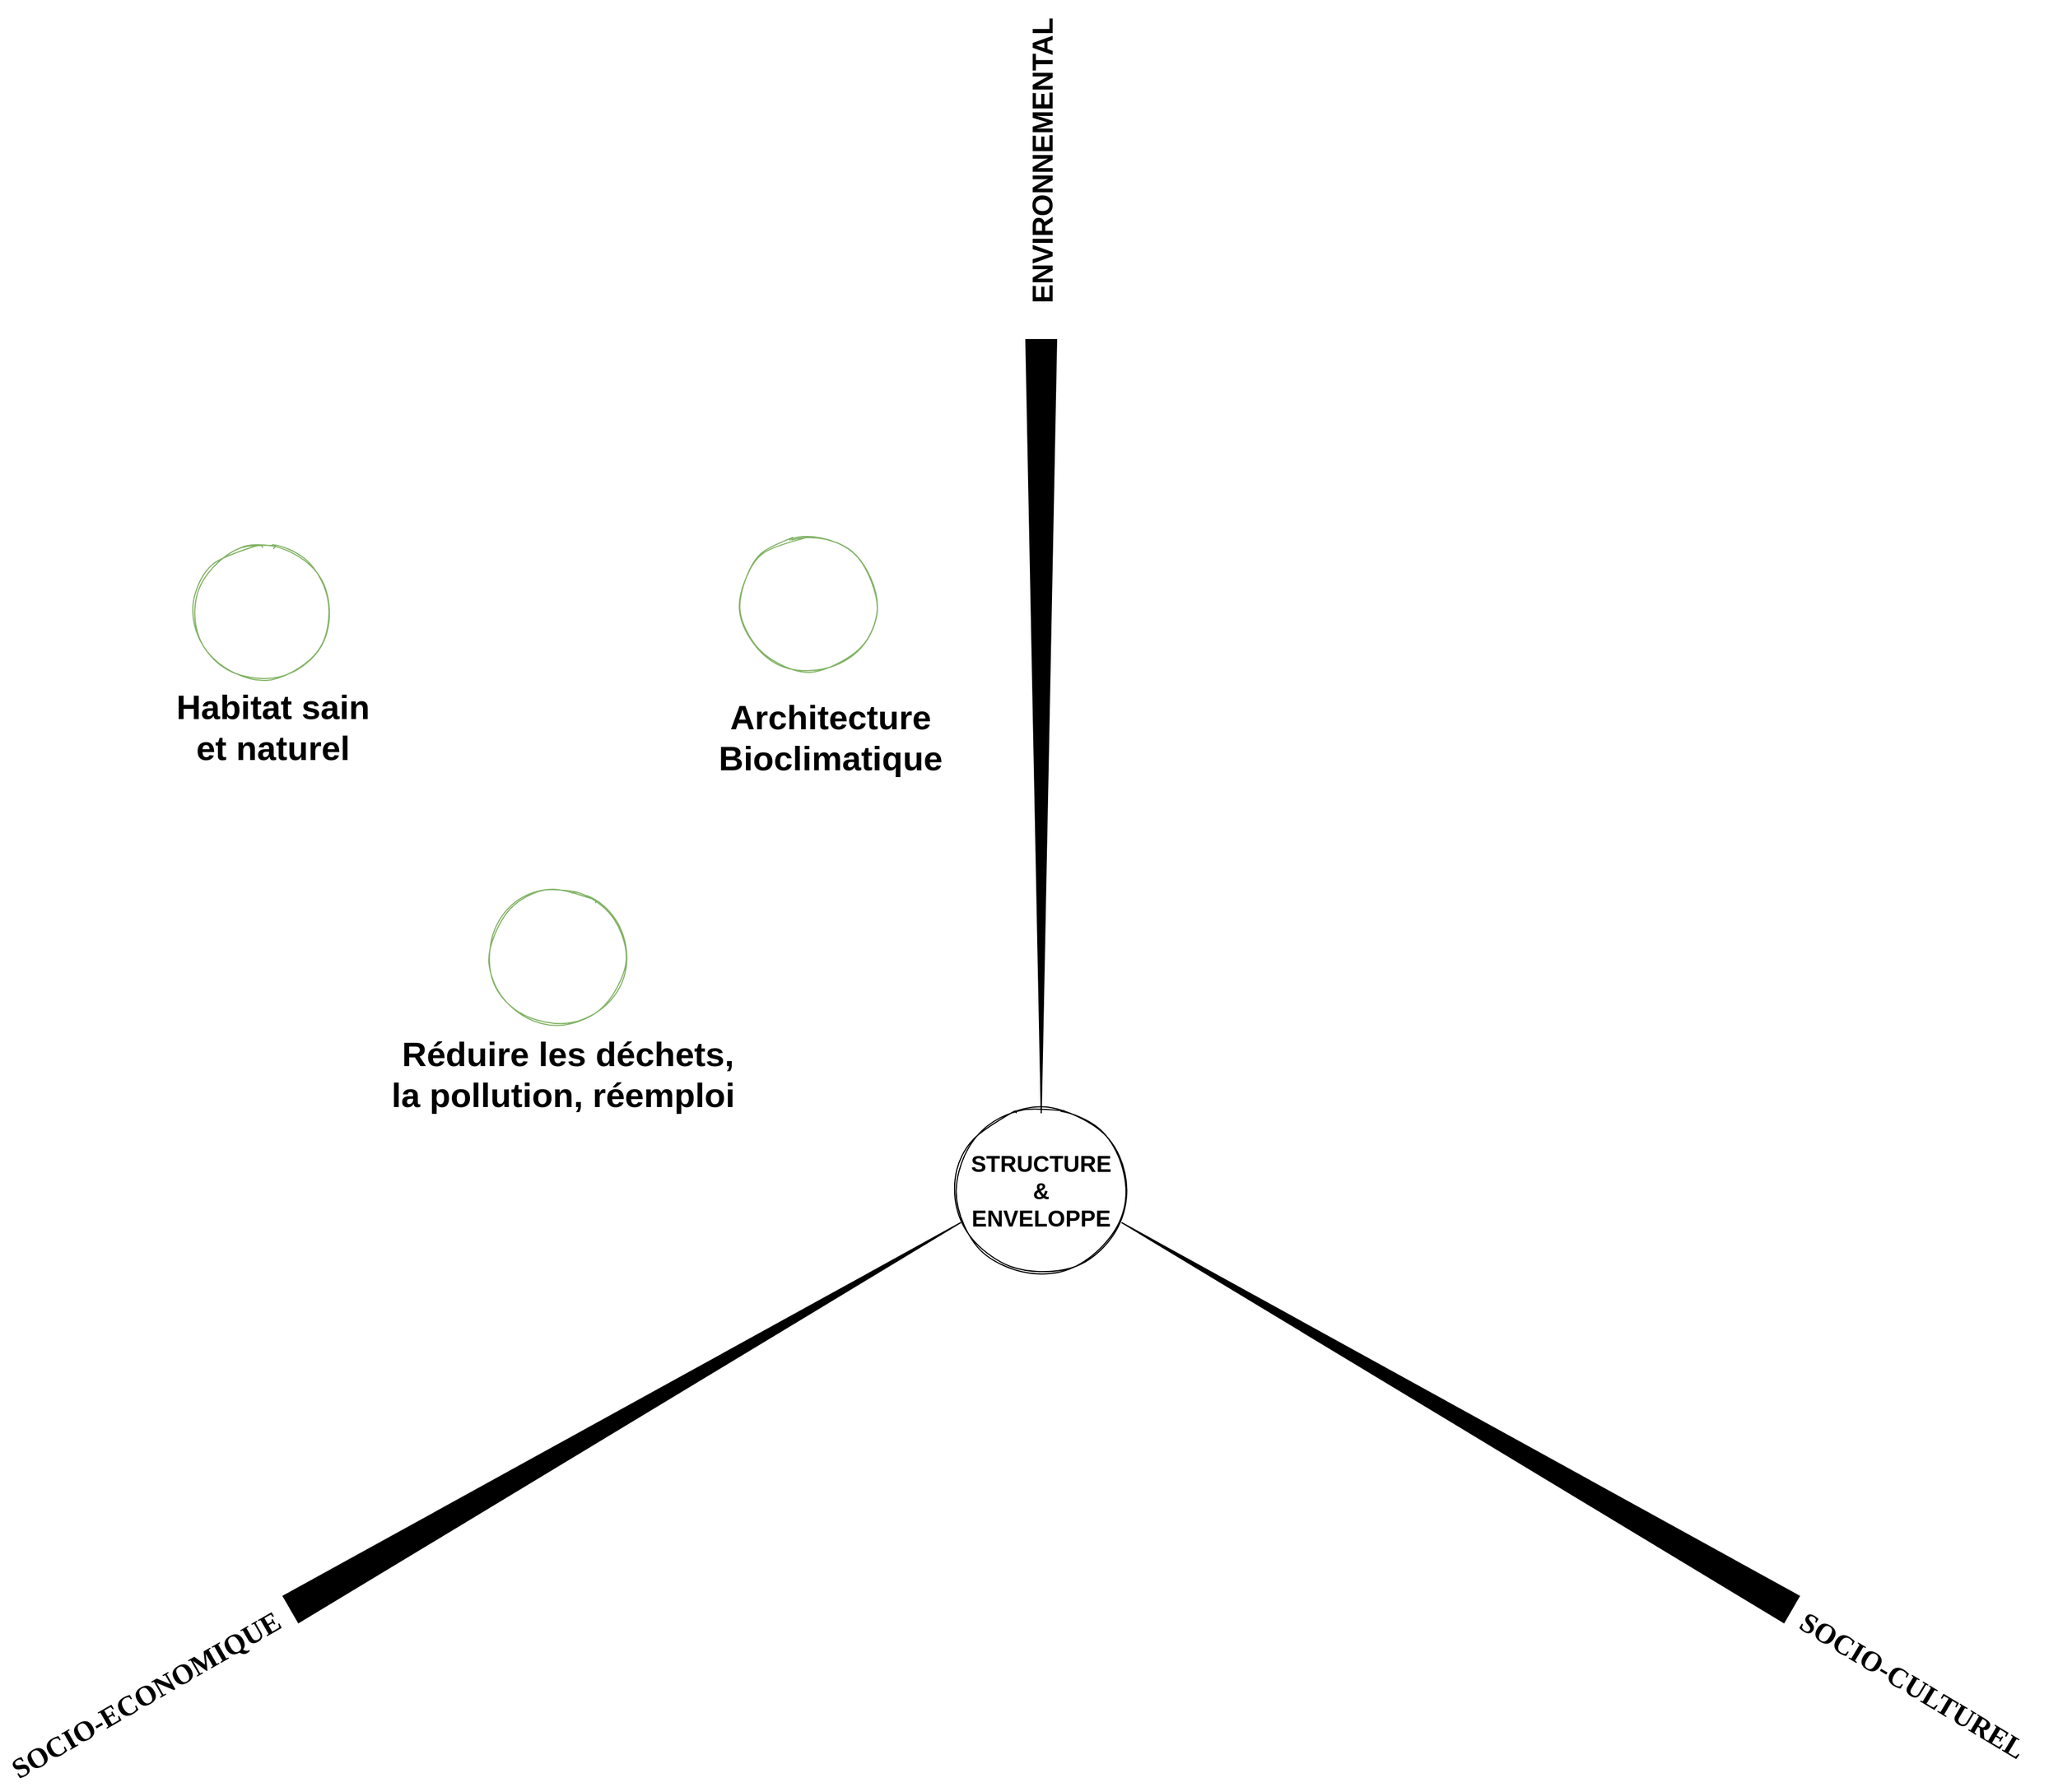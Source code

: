 <mxfile version="14.1.9" type="github">
  <diagram id="6a731a19-8d31-9384-78a2-239565b7b9f0" name="Page-1">
    <mxGraphModel dx="2103" dy="1157" grid="1" gridSize="10" guides="1" tooltips="1" connect="1" arrows="1" fold="1" page="1" pageScale="1" pageWidth="1169" pageHeight="827" background="#ffffff" math="0" shadow="0">
      <root>
        <mxCell id="0" />
        <mxCell id="1" parent="0" />
        <mxCell id="wKgS_p8YZRCs9jAlfxQY-1542" value="&lt;div&gt;&lt;font style=&quot;font-size: 20px&quot;&gt;&lt;b&gt;STRUCTURE&lt;/b&gt;&lt;/font&gt;&lt;/div&gt;&lt;div&gt;&lt;font style=&quot;font-size: 20px&quot;&gt;&lt;b&gt; &amp;amp;&lt;/b&gt;&lt;/font&gt;&lt;/div&gt;&lt;div&gt;&lt;font style=&quot;font-size: 20px&quot;&gt;&lt;b&gt; ENVELOPPE&lt;/b&gt;&lt;/font&gt;&lt;/div&gt;" style="ellipse;whiteSpace=wrap;html=1;aspect=fixed;sketch=1;" vertex="1" parent="1">
          <mxGeometry x="1670" y="1200" width="150" height="150" as="geometry" />
        </mxCell>
        <mxCell id="wKgS_p8YZRCs9jAlfxQY-1544" value="" style="triangle;whiteSpace=wrap;html=1;rotation=90;fillColor=#000000;" vertex="1" parent="1">
          <mxGeometry x="1405" y="854" width="680" height="27" as="geometry" />
        </mxCell>
        <mxCell id="wKgS_p8YZRCs9jAlfxQY-1545" value="" style="triangle;whiteSpace=wrap;html=1;rotation=-150;fillColor=#000000;" vertex="1" parent="1">
          <mxGeometry x="1770" y="1460" width="680" height="27" as="geometry" />
        </mxCell>
        <mxCell id="wKgS_p8YZRCs9jAlfxQY-1547" value="" style="triangle;whiteSpace=wrap;html=1;rotation=-30;fillColor=#000000;" vertex="1" parent="1">
          <mxGeometry x="1040" y="1460" width="680" height="27" as="geometry" />
        </mxCell>
        <mxCell id="wKgS_p8YZRCs9jAlfxQY-1549" value="&lt;font style=&quot;font-size: 25px&quot; face=&quot;Tahoma&quot;&gt;&lt;b&gt;&lt;font style=&quot;font-size: 25px&quot;&gt;SOCIO-CULTUREL&lt;/font&gt;&lt;/b&gt;&lt;/font&gt;" style="text;html=1;strokeColor=none;fillColor=none;align=center;verticalAlign=middle;whiteSpace=wrap;rounded=0;sketch=1;rotation=31;" vertex="1" parent="1">
          <mxGeometry x="2370" y="1700" width="281.84" height="20" as="geometry" />
        </mxCell>
        <mxCell id="wKgS_p8YZRCs9jAlfxQY-1552" value="&lt;font style=&quot;font-size: 25px&quot; face=&quot;Tahoma&quot;&gt;&lt;b&gt;&lt;font style=&quot;font-size: 25px&quot;&gt;SOCIO-ECONOMIQUE&lt;/font&gt;&lt;/b&gt;&lt;/font&gt;" style="text;whiteSpace=wrap;html=1;rotation=-30;" vertex="1" parent="1">
          <mxGeometry x="820" y="1690" width="300" height="40" as="geometry" />
        </mxCell>
        <mxCell id="wKgS_p8YZRCs9jAlfxQY-1555" value="&lt;font style=&quot;font-size: 25px&quot;&gt;&lt;b&gt;ENVIRONNEMENTAL&lt;/b&gt;&lt;/font&gt;" style="text;html=1;strokeColor=none;fillColor=none;align=center;verticalAlign=middle;whiteSpace=wrap;rounded=0;sketch=1;rotation=-90;" vertex="1" parent="1">
          <mxGeometry x="1604.08" y="360" width="281.84" height="20" as="geometry" />
        </mxCell>
        <mxCell id="wKgS_p8YZRCs9jAlfxQY-1561" value="" style="ellipse;whiteSpace=wrap;html=1;aspect=fixed;sketch=1;strokeColor=#82b366;fillColor=none;" vertex="1" parent="1">
          <mxGeometry x="1480" y="700" width="120" height="120" as="geometry" />
        </mxCell>
        <mxCell id="wKgS_p8YZRCs9jAlfxQY-1574" value="&lt;div style=&quot;font-size: 30px&quot;&gt;&lt;b&gt;&lt;font style=&quot;font-size: 30px&quot;&gt;Habitat sain et naturel&lt;/font&gt;&lt;/b&gt;&lt;/div&gt;" style="text;html=1;strokeColor=none;fillColor=none;align=center;verticalAlign=middle;whiteSpace=wrap;rounded=0;sketch=1;" vertex="1" parent="1">
          <mxGeometry x="980" y="844.5" width="180" height="46" as="geometry" />
        </mxCell>
        <mxCell id="wKgS_p8YZRCs9jAlfxQY-1575" value="" style="ellipse;whiteSpace=wrap;html=1;aspect=fixed;sketch=1;strokeColor=#82b366;fillColor=none;" vertex="1" parent="1">
          <mxGeometry x="1000" y="707" width="120" height="120" as="geometry" />
        </mxCell>
        <mxCell id="wKgS_p8YZRCs9jAlfxQY-1576" value="" style="ellipse;whiteSpace=wrap;html=1;aspect=fixed;sketch=1;strokeColor=#82b366;fillColor=none;" vertex="1" parent="1">
          <mxGeometry x="1260" y="1010" width="120" height="120" as="geometry" />
        </mxCell>
        <mxCell id="wKgS_p8YZRCs9jAlfxQY-1577" value="&lt;font style=&quot;font-size: 30px&quot;&gt;&lt;b&gt;&lt;font style=&quot;font-size: 30px&quot;&gt;Architecture Bioclimatique&lt;/font&gt;&lt;/b&gt;&lt;/font&gt;" style="text;html=1;strokeColor=none;fillColor=none;align=center;verticalAlign=middle;whiteSpace=wrap;rounded=0;sketch=1;" vertex="1" parent="1">
          <mxGeometry x="1470" y="854" width="180" height="46" as="geometry" />
        </mxCell>
        <mxCell id="wKgS_p8YZRCs9jAlfxQY-1578" value="&lt;font style=&quot;font-size: 30px&quot;&gt;&lt;b&gt;&lt;font style=&quot;font-size: 30px&quot;&gt;&amp;nbsp;Réduire les déchets, la pollution, réemploi&lt;br&gt;&lt;/font&gt;&lt;/b&gt;&lt;/font&gt;" style="text;html=1;strokeColor=none;fillColor=none;align=center;verticalAlign=middle;whiteSpace=wrap;rounded=0;sketch=1;" vertex="1" parent="1">
          <mxGeometry x="1160" y="1105" width="330" height="136" as="geometry" />
        </mxCell>
      </root>
    </mxGraphModel>
  </diagram>
</mxfile>
